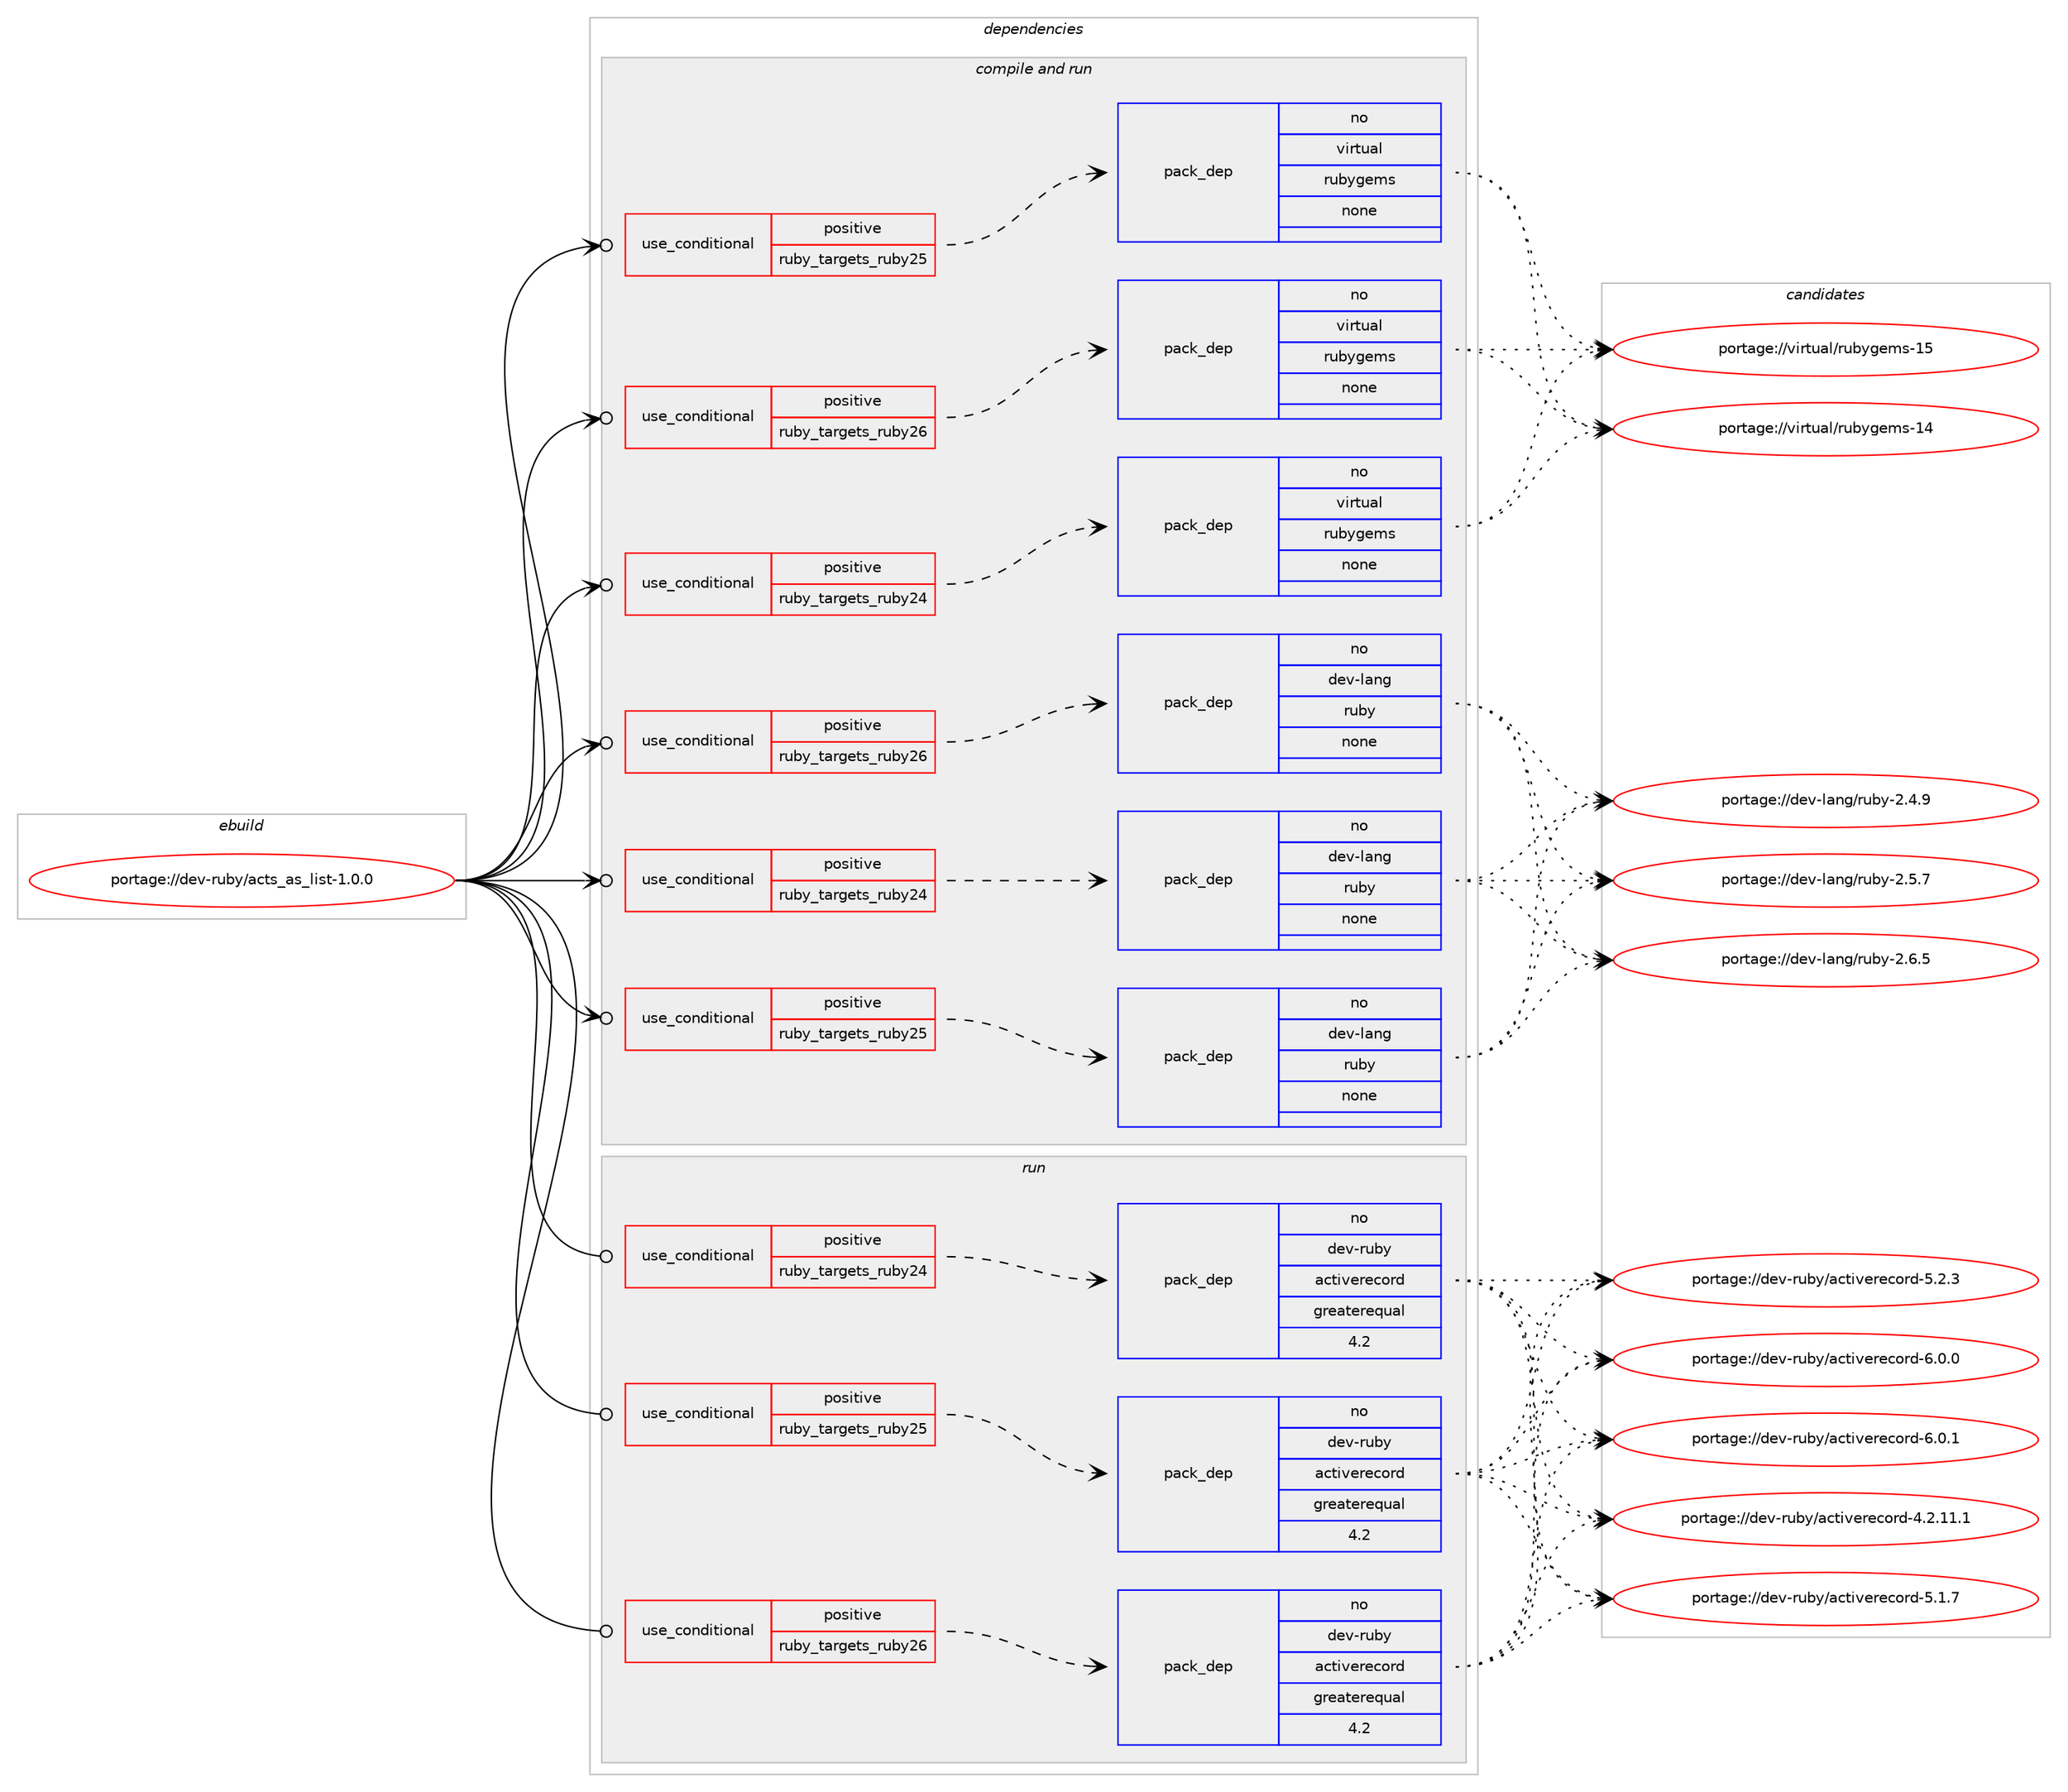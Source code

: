 digraph prolog {

# *************
# Graph options
# *************

newrank=true;
concentrate=true;
compound=true;
graph [rankdir=LR,fontname=Helvetica,fontsize=10,ranksep=1.5];#, ranksep=2.5, nodesep=0.2];
edge  [arrowhead=vee];
node  [fontname=Helvetica,fontsize=10];

# **********
# The ebuild
# **********

subgraph cluster_leftcol {
color=gray;
rank=same;
label=<<i>ebuild</i>>;
id [label="portage://dev-ruby/acts_as_list-1.0.0", color=red, width=4, href="../dev-ruby/acts_as_list-1.0.0.svg"];
}

# ****************
# The dependencies
# ****************

subgraph cluster_midcol {
color=gray;
label=<<i>dependencies</i>>;
subgraph cluster_compile {
fillcolor="#eeeeee";
style=filled;
label=<<i>compile</i>>;
}
subgraph cluster_compileandrun {
fillcolor="#eeeeee";
style=filled;
label=<<i>compile and run</i>>;
subgraph cond46814 {
dependency210771 [label=<<TABLE BORDER="0" CELLBORDER="1" CELLSPACING="0" CELLPADDING="4"><TR><TD ROWSPAN="3" CELLPADDING="10">use_conditional</TD></TR><TR><TD>positive</TD></TR><TR><TD>ruby_targets_ruby24</TD></TR></TABLE>>, shape=none, color=red];
subgraph pack160505 {
dependency210772 [label=<<TABLE BORDER="0" CELLBORDER="1" CELLSPACING="0" CELLPADDING="4" WIDTH="220"><TR><TD ROWSPAN="6" CELLPADDING="30">pack_dep</TD></TR><TR><TD WIDTH="110">no</TD></TR><TR><TD>dev-lang</TD></TR><TR><TD>ruby</TD></TR><TR><TD>none</TD></TR><TR><TD></TD></TR></TABLE>>, shape=none, color=blue];
}
dependency210771:e -> dependency210772:w [weight=20,style="dashed",arrowhead="vee"];
}
id:e -> dependency210771:w [weight=20,style="solid",arrowhead="odotvee"];
subgraph cond46815 {
dependency210773 [label=<<TABLE BORDER="0" CELLBORDER="1" CELLSPACING="0" CELLPADDING="4"><TR><TD ROWSPAN="3" CELLPADDING="10">use_conditional</TD></TR><TR><TD>positive</TD></TR><TR><TD>ruby_targets_ruby24</TD></TR></TABLE>>, shape=none, color=red];
subgraph pack160506 {
dependency210774 [label=<<TABLE BORDER="0" CELLBORDER="1" CELLSPACING="0" CELLPADDING="4" WIDTH="220"><TR><TD ROWSPAN="6" CELLPADDING="30">pack_dep</TD></TR><TR><TD WIDTH="110">no</TD></TR><TR><TD>virtual</TD></TR><TR><TD>rubygems</TD></TR><TR><TD>none</TD></TR><TR><TD></TD></TR></TABLE>>, shape=none, color=blue];
}
dependency210773:e -> dependency210774:w [weight=20,style="dashed",arrowhead="vee"];
}
id:e -> dependency210773:w [weight=20,style="solid",arrowhead="odotvee"];
subgraph cond46816 {
dependency210775 [label=<<TABLE BORDER="0" CELLBORDER="1" CELLSPACING="0" CELLPADDING="4"><TR><TD ROWSPAN="3" CELLPADDING="10">use_conditional</TD></TR><TR><TD>positive</TD></TR><TR><TD>ruby_targets_ruby25</TD></TR></TABLE>>, shape=none, color=red];
subgraph pack160507 {
dependency210776 [label=<<TABLE BORDER="0" CELLBORDER="1" CELLSPACING="0" CELLPADDING="4" WIDTH="220"><TR><TD ROWSPAN="6" CELLPADDING="30">pack_dep</TD></TR><TR><TD WIDTH="110">no</TD></TR><TR><TD>dev-lang</TD></TR><TR><TD>ruby</TD></TR><TR><TD>none</TD></TR><TR><TD></TD></TR></TABLE>>, shape=none, color=blue];
}
dependency210775:e -> dependency210776:w [weight=20,style="dashed",arrowhead="vee"];
}
id:e -> dependency210775:w [weight=20,style="solid",arrowhead="odotvee"];
subgraph cond46817 {
dependency210777 [label=<<TABLE BORDER="0" CELLBORDER="1" CELLSPACING="0" CELLPADDING="4"><TR><TD ROWSPAN="3" CELLPADDING="10">use_conditional</TD></TR><TR><TD>positive</TD></TR><TR><TD>ruby_targets_ruby25</TD></TR></TABLE>>, shape=none, color=red];
subgraph pack160508 {
dependency210778 [label=<<TABLE BORDER="0" CELLBORDER="1" CELLSPACING="0" CELLPADDING="4" WIDTH="220"><TR><TD ROWSPAN="6" CELLPADDING="30">pack_dep</TD></TR><TR><TD WIDTH="110">no</TD></TR><TR><TD>virtual</TD></TR><TR><TD>rubygems</TD></TR><TR><TD>none</TD></TR><TR><TD></TD></TR></TABLE>>, shape=none, color=blue];
}
dependency210777:e -> dependency210778:w [weight=20,style="dashed",arrowhead="vee"];
}
id:e -> dependency210777:w [weight=20,style="solid",arrowhead="odotvee"];
subgraph cond46818 {
dependency210779 [label=<<TABLE BORDER="0" CELLBORDER="1" CELLSPACING="0" CELLPADDING="4"><TR><TD ROWSPAN="3" CELLPADDING="10">use_conditional</TD></TR><TR><TD>positive</TD></TR><TR><TD>ruby_targets_ruby26</TD></TR></TABLE>>, shape=none, color=red];
subgraph pack160509 {
dependency210780 [label=<<TABLE BORDER="0" CELLBORDER="1" CELLSPACING="0" CELLPADDING="4" WIDTH="220"><TR><TD ROWSPAN="6" CELLPADDING="30">pack_dep</TD></TR><TR><TD WIDTH="110">no</TD></TR><TR><TD>dev-lang</TD></TR><TR><TD>ruby</TD></TR><TR><TD>none</TD></TR><TR><TD></TD></TR></TABLE>>, shape=none, color=blue];
}
dependency210779:e -> dependency210780:w [weight=20,style="dashed",arrowhead="vee"];
}
id:e -> dependency210779:w [weight=20,style="solid",arrowhead="odotvee"];
subgraph cond46819 {
dependency210781 [label=<<TABLE BORDER="0" CELLBORDER="1" CELLSPACING="0" CELLPADDING="4"><TR><TD ROWSPAN="3" CELLPADDING="10">use_conditional</TD></TR><TR><TD>positive</TD></TR><TR><TD>ruby_targets_ruby26</TD></TR></TABLE>>, shape=none, color=red];
subgraph pack160510 {
dependency210782 [label=<<TABLE BORDER="0" CELLBORDER="1" CELLSPACING="0" CELLPADDING="4" WIDTH="220"><TR><TD ROWSPAN="6" CELLPADDING="30">pack_dep</TD></TR><TR><TD WIDTH="110">no</TD></TR><TR><TD>virtual</TD></TR><TR><TD>rubygems</TD></TR><TR><TD>none</TD></TR><TR><TD></TD></TR></TABLE>>, shape=none, color=blue];
}
dependency210781:e -> dependency210782:w [weight=20,style="dashed",arrowhead="vee"];
}
id:e -> dependency210781:w [weight=20,style="solid",arrowhead="odotvee"];
}
subgraph cluster_run {
fillcolor="#eeeeee";
style=filled;
label=<<i>run</i>>;
subgraph cond46820 {
dependency210783 [label=<<TABLE BORDER="0" CELLBORDER="1" CELLSPACING="0" CELLPADDING="4"><TR><TD ROWSPAN="3" CELLPADDING="10">use_conditional</TD></TR><TR><TD>positive</TD></TR><TR><TD>ruby_targets_ruby24</TD></TR></TABLE>>, shape=none, color=red];
subgraph pack160511 {
dependency210784 [label=<<TABLE BORDER="0" CELLBORDER="1" CELLSPACING="0" CELLPADDING="4" WIDTH="220"><TR><TD ROWSPAN="6" CELLPADDING="30">pack_dep</TD></TR><TR><TD WIDTH="110">no</TD></TR><TR><TD>dev-ruby</TD></TR><TR><TD>activerecord</TD></TR><TR><TD>greaterequal</TD></TR><TR><TD>4.2</TD></TR></TABLE>>, shape=none, color=blue];
}
dependency210783:e -> dependency210784:w [weight=20,style="dashed",arrowhead="vee"];
}
id:e -> dependency210783:w [weight=20,style="solid",arrowhead="odot"];
subgraph cond46821 {
dependency210785 [label=<<TABLE BORDER="0" CELLBORDER="1" CELLSPACING="0" CELLPADDING="4"><TR><TD ROWSPAN="3" CELLPADDING="10">use_conditional</TD></TR><TR><TD>positive</TD></TR><TR><TD>ruby_targets_ruby25</TD></TR></TABLE>>, shape=none, color=red];
subgraph pack160512 {
dependency210786 [label=<<TABLE BORDER="0" CELLBORDER="1" CELLSPACING="0" CELLPADDING="4" WIDTH="220"><TR><TD ROWSPAN="6" CELLPADDING="30">pack_dep</TD></TR><TR><TD WIDTH="110">no</TD></TR><TR><TD>dev-ruby</TD></TR><TR><TD>activerecord</TD></TR><TR><TD>greaterequal</TD></TR><TR><TD>4.2</TD></TR></TABLE>>, shape=none, color=blue];
}
dependency210785:e -> dependency210786:w [weight=20,style="dashed",arrowhead="vee"];
}
id:e -> dependency210785:w [weight=20,style="solid",arrowhead="odot"];
subgraph cond46822 {
dependency210787 [label=<<TABLE BORDER="0" CELLBORDER="1" CELLSPACING="0" CELLPADDING="4"><TR><TD ROWSPAN="3" CELLPADDING="10">use_conditional</TD></TR><TR><TD>positive</TD></TR><TR><TD>ruby_targets_ruby26</TD></TR></TABLE>>, shape=none, color=red];
subgraph pack160513 {
dependency210788 [label=<<TABLE BORDER="0" CELLBORDER="1" CELLSPACING="0" CELLPADDING="4" WIDTH="220"><TR><TD ROWSPAN="6" CELLPADDING="30">pack_dep</TD></TR><TR><TD WIDTH="110">no</TD></TR><TR><TD>dev-ruby</TD></TR><TR><TD>activerecord</TD></TR><TR><TD>greaterequal</TD></TR><TR><TD>4.2</TD></TR></TABLE>>, shape=none, color=blue];
}
dependency210787:e -> dependency210788:w [weight=20,style="dashed",arrowhead="vee"];
}
id:e -> dependency210787:w [weight=20,style="solid",arrowhead="odot"];
}
}

# **************
# The candidates
# **************

subgraph cluster_choices {
rank=same;
color=gray;
label=<<i>candidates</i>>;

subgraph choice160505 {
color=black;
nodesep=1;
choiceportage10010111845108971101034711411798121455046524657 [label="portage://dev-lang/ruby-2.4.9", color=red, width=4,href="../dev-lang/ruby-2.4.9.svg"];
choiceportage10010111845108971101034711411798121455046534655 [label="portage://dev-lang/ruby-2.5.7", color=red, width=4,href="../dev-lang/ruby-2.5.7.svg"];
choiceportage10010111845108971101034711411798121455046544653 [label="portage://dev-lang/ruby-2.6.5", color=red, width=4,href="../dev-lang/ruby-2.6.5.svg"];
dependency210772:e -> choiceportage10010111845108971101034711411798121455046524657:w [style=dotted,weight="100"];
dependency210772:e -> choiceportage10010111845108971101034711411798121455046534655:w [style=dotted,weight="100"];
dependency210772:e -> choiceportage10010111845108971101034711411798121455046544653:w [style=dotted,weight="100"];
}
subgraph choice160506 {
color=black;
nodesep=1;
choiceportage118105114116117971084711411798121103101109115454952 [label="portage://virtual/rubygems-14", color=red, width=4,href="../virtual/rubygems-14.svg"];
choiceportage118105114116117971084711411798121103101109115454953 [label="portage://virtual/rubygems-15", color=red, width=4,href="../virtual/rubygems-15.svg"];
dependency210774:e -> choiceportage118105114116117971084711411798121103101109115454952:w [style=dotted,weight="100"];
dependency210774:e -> choiceportage118105114116117971084711411798121103101109115454953:w [style=dotted,weight="100"];
}
subgraph choice160507 {
color=black;
nodesep=1;
choiceportage10010111845108971101034711411798121455046524657 [label="portage://dev-lang/ruby-2.4.9", color=red, width=4,href="../dev-lang/ruby-2.4.9.svg"];
choiceportage10010111845108971101034711411798121455046534655 [label="portage://dev-lang/ruby-2.5.7", color=red, width=4,href="../dev-lang/ruby-2.5.7.svg"];
choiceportage10010111845108971101034711411798121455046544653 [label="portage://dev-lang/ruby-2.6.5", color=red, width=4,href="../dev-lang/ruby-2.6.5.svg"];
dependency210776:e -> choiceportage10010111845108971101034711411798121455046524657:w [style=dotted,weight="100"];
dependency210776:e -> choiceportage10010111845108971101034711411798121455046534655:w [style=dotted,weight="100"];
dependency210776:e -> choiceportage10010111845108971101034711411798121455046544653:w [style=dotted,weight="100"];
}
subgraph choice160508 {
color=black;
nodesep=1;
choiceportage118105114116117971084711411798121103101109115454952 [label="portage://virtual/rubygems-14", color=red, width=4,href="../virtual/rubygems-14.svg"];
choiceportage118105114116117971084711411798121103101109115454953 [label="portage://virtual/rubygems-15", color=red, width=4,href="../virtual/rubygems-15.svg"];
dependency210778:e -> choiceportage118105114116117971084711411798121103101109115454952:w [style=dotted,weight="100"];
dependency210778:e -> choiceportage118105114116117971084711411798121103101109115454953:w [style=dotted,weight="100"];
}
subgraph choice160509 {
color=black;
nodesep=1;
choiceportage10010111845108971101034711411798121455046524657 [label="portage://dev-lang/ruby-2.4.9", color=red, width=4,href="../dev-lang/ruby-2.4.9.svg"];
choiceportage10010111845108971101034711411798121455046534655 [label="portage://dev-lang/ruby-2.5.7", color=red, width=4,href="../dev-lang/ruby-2.5.7.svg"];
choiceportage10010111845108971101034711411798121455046544653 [label="portage://dev-lang/ruby-2.6.5", color=red, width=4,href="../dev-lang/ruby-2.6.5.svg"];
dependency210780:e -> choiceportage10010111845108971101034711411798121455046524657:w [style=dotted,weight="100"];
dependency210780:e -> choiceportage10010111845108971101034711411798121455046534655:w [style=dotted,weight="100"];
dependency210780:e -> choiceportage10010111845108971101034711411798121455046544653:w [style=dotted,weight="100"];
}
subgraph choice160510 {
color=black;
nodesep=1;
choiceportage118105114116117971084711411798121103101109115454952 [label="portage://virtual/rubygems-14", color=red, width=4,href="../virtual/rubygems-14.svg"];
choiceportage118105114116117971084711411798121103101109115454953 [label="portage://virtual/rubygems-15", color=red, width=4,href="../virtual/rubygems-15.svg"];
dependency210782:e -> choiceportage118105114116117971084711411798121103101109115454952:w [style=dotted,weight="100"];
dependency210782:e -> choiceportage118105114116117971084711411798121103101109115454953:w [style=dotted,weight="100"];
}
subgraph choice160511 {
color=black;
nodesep=1;
choiceportage100101118451141179812147979911610511810111410199111114100455246504649494649 [label="portage://dev-ruby/activerecord-4.2.11.1", color=red, width=4,href="../dev-ruby/activerecord-4.2.11.1.svg"];
choiceportage100101118451141179812147979911610511810111410199111114100455346494655 [label="portage://dev-ruby/activerecord-5.1.7", color=red, width=4,href="../dev-ruby/activerecord-5.1.7.svg"];
choiceportage100101118451141179812147979911610511810111410199111114100455346504651 [label="portage://dev-ruby/activerecord-5.2.3", color=red, width=4,href="../dev-ruby/activerecord-5.2.3.svg"];
choiceportage100101118451141179812147979911610511810111410199111114100455446484648 [label="portage://dev-ruby/activerecord-6.0.0", color=red, width=4,href="../dev-ruby/activerecord-6.0.0.svg"];
choiceportage100101118451141179812147979911610511810111410199111114100455446484649 [label="portage://dev-ruby/activerecord-6.0.1", color=red, width=4,href="../dev-ruby/activerecord-6.0.1.svg"];
dependency210784:e -> choiceportage100101118451141179812147979911610511810111410199111114100455246504649494649:w [style=dotted,weight="100"];
dependency210784:e -> choiceportage100101118451141179812147979911610511810111410199111114100455346494655:w [style=dotted,weight="100"];
dependency210784:e -> choiceportage100101118451141179812147979911610511810111410199111114100455346504651:w [style=dotted,weight="100"];
dependency210784:e -> choiceportage100101118451141179812147979911610511810111410199111114100455446484648:w [style=dotted,weight="100"];
dependency210784:e -> choiceportage100101118451141179812147979911610511810111410199111114100455446484649:w [style=dotted,weight="100"];
}
subgraph choice160512 {
color=black;
nodesep=1;
choiceportage100101118451141179812147979911610511810111410199111114100455246504649494649 [label="portage://dev-ruby/activerecord-4.2.11.1", color=red, width=4,href="../dev-ruby/activerecord-4.2.11.1.svg"];
choiceportage100101118451141179812147979911610511810111410199111114100455346494655 [label="portage://dev-ruby/activerecord-5.1.7", color=red, width=4,href="../dev-ruby/activerecord-5.1.7.svg"];
choiceportage100101118451141179812147979911610511810111410199111114100455346504651 [label="portage://dev-ruby/activerecord-5.2.3", color=red, width=4,href="../dev-ruby/activerecord-5.2.3.svg"];
choiceportage100101118451141179812147979911610511810111410199111114100455446484648 [label="portage://dev-ruby/activerecord-6.0.0", color=red, width=4,href="../dev-ruby/activerecord-6.0.0.svg"];
choiceportage100101118451141179812147979911610511810111410199111114100455446484649 [label="portage://dev-ruby/activerecord-6.0.1", color=red, width=4,href="../dev-ruby/activerecord-6.0.1.svg"];
dependency210786:e -> choiceportage100101118451141179812147979911610511810111410199111114100455246504649494649:w [style=dotted,weight="100"];
dependency210786:e -> choiceportage100101118451141179812147979911610511810111410199111114100455346494655:w [style=dotted,weight="100"];
dependency210786:e -> choiceportage100101118451141179812147979911610511810111410199111114100455346504651:w [style=dotted,weight="100"];
dependency210786:e -> choiceportage100101118451141179812147979911610511810111410199111114100455446484648:w [style=dotted,weight="100"];
dependency210786:e -> choiceportage100101118451141179812147979911610511810111410199111114100455446484649:w [style=dotted,weight="100"];
}
subgraph choice160513 {
color=black;
nodesep=1;
choiceportage100101118451141179812147979911610511810111410199111114100455246504649494649 [label="portage://dev-ruby/activerecord-4.2.11.1", color=red, width=4,href="../dev-ruby/activerecord-4.2.11.1.svg"];
choiceportage100101118451141179812147979911610511810111410199111114100455346494655 [label="portage://dev-ruby/activerecord-5.1.7", color=red, width=4,href="../dev-ruby/activerecord-5.1.7.svg"];
choiceportage100101118451141179812147979911610511810111410199111114100455346504651 [label="portage://dev-ruby/activerecord-5.2.3", color=red, width=4,href="../dev-ruby/activerecord-5.2.3.svg"];
choiceportage100101118451141179812147979911610511810111410199111114100455446484648 [label="portage://dev-ruby/activerecord-6.0.0", color=red, width=4,href="../dev-ruby/activerecord-6.0.0.svg"];
choiceportage100101118451141179812147979911610511810111410199111114100455446484649 [label="portage://dev-ruby/activerecord-6.0.1", color=red, width=4,href="../dev-ruby/activerecord-6.0.1.svg"];
dependency210788:e -> choiceportage100101118451141179812147979911610511810111410199111114100455246504649494649:w [style=dotted,weight="100"];
dependency210788:e -> choiceportage100101118451141179812147979911610511810111410199111114100455346494655:w [style=dotted,weight="100"];
dependency210788:e -> choiceportage100101118451141179812147979911610511810111410199111114100455346504651:w [style=dotted,weight="100"];
dependency210788:e -> choiceportage100101118451141179812147979911610511810111410199111114100455446484648:w [style=dotted,weight="100"];
dependency210788:e -> choiceportage100101118451141179812147979911610511810111410199111114100455446484649:w [style=dotted,weight="100"];
}
}

}
